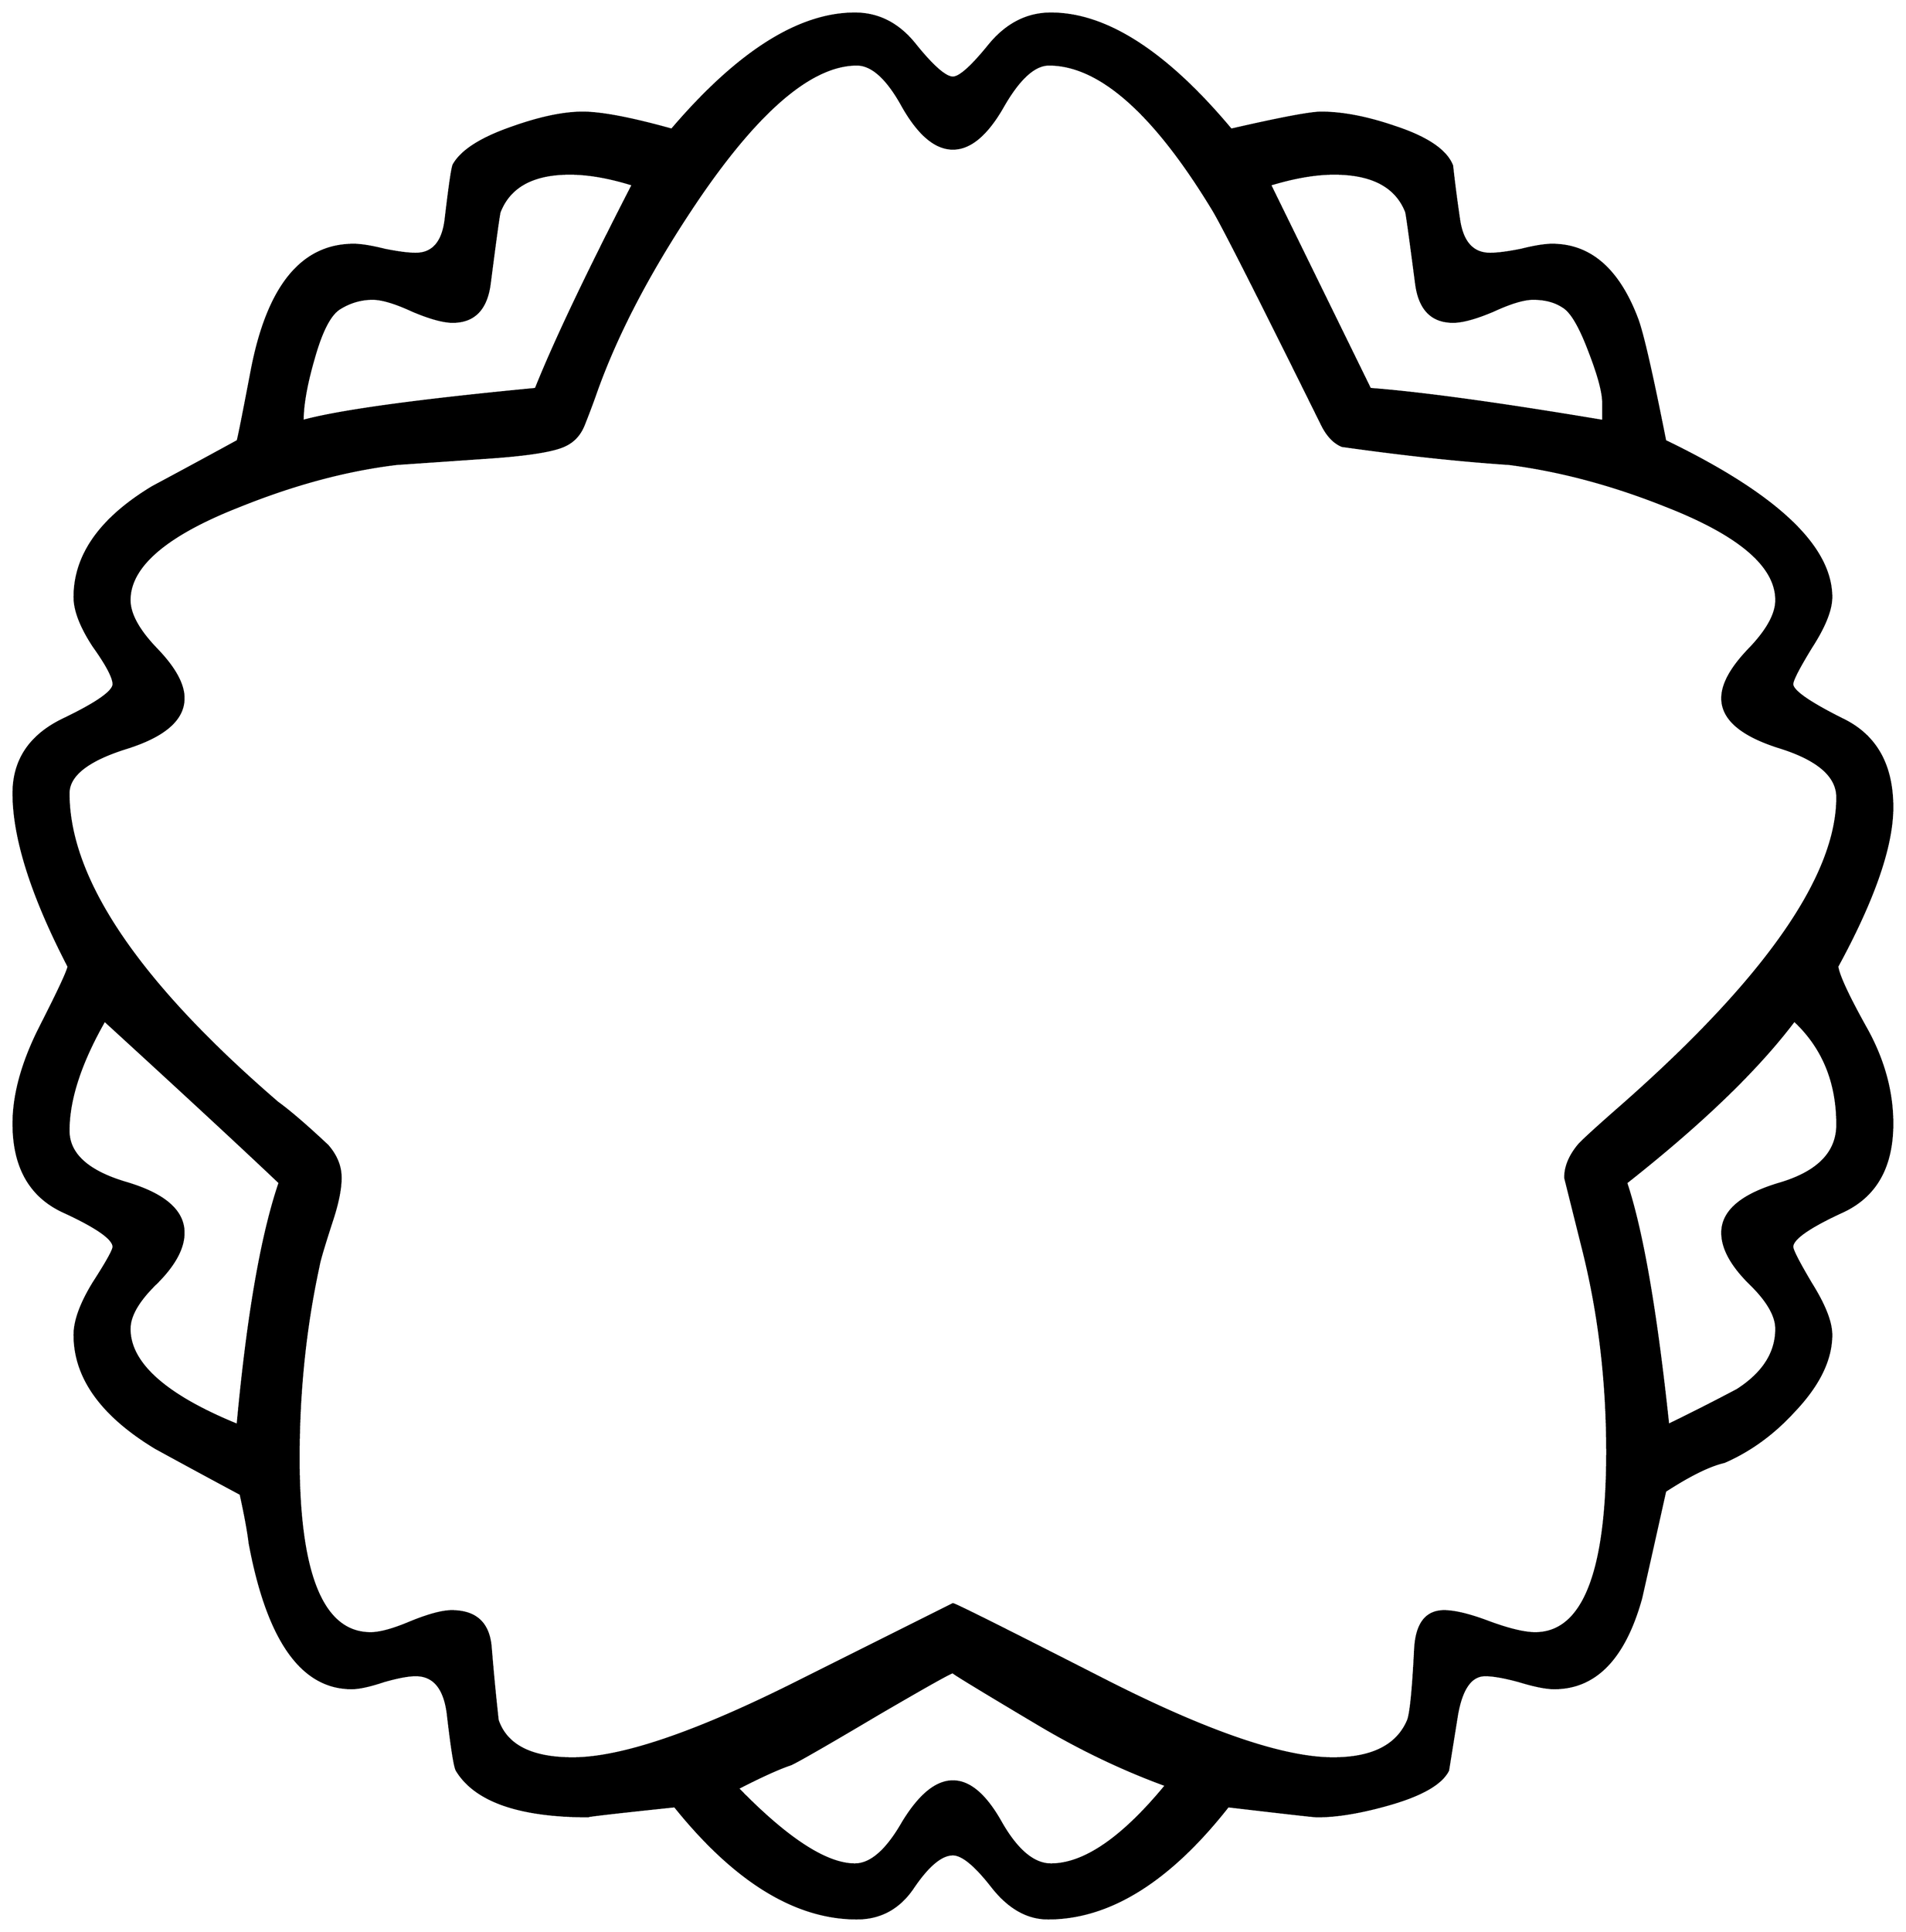 


\begin{tikzpicture}[y=0.80pt, x=0.80pt, yscale=-1.0, xscale=1.0, inner sep=0pt, outer sep=0pt]
\begin{scope}[shift={(100.0,1723.0)},nonzero rule]
  \path[draw=.,fill=.,line width=1.600pt] (1960.0,-442.0) ..
    controls (1960.0,-398.667) and (1943.333,-369.333) ..
    (1910.0,-354.0) .. controls (1876.667,-338.667) and
    (1860.0,-327.0) .. (1860.0,-319.0) .. controls
    (1860.0,-315.667) and (1866.333,-303.333) .. (1879.0,-282.0) ..
    controls (1892.333,-260.667) and (1899.0,-243.667) ..
    (1899.0,-231.0) .. controls (1899.0,-206.333) and
    (1886.667,-181.0) .. (1862.0,-155.0) .. controls
    (1841.333,-132.333) and (1818.0,-115.333) .. (1792.0,-104.0) ..
    controls (1777.333,-100.667) and (1757.667,-91.0) ..
    (1733.0,-75.0) .. controls (1725.0,-39.0) and (1717.0,-3.333)
    .. (1709.0,32.0) .. controls (1692.333,92.0) and
    (1663.333,122.0) .. (1622.0,122.0) .. controls (1614.0,122.0)
    and (1602.333,119.667) .. (1587.0,115.0) .. controls
    (1572.333,111.0) and (1561.0,109.0) .. (1553.0,109.0) ..
    controls (1539.0,109.0) and (1529.667,122.0) .. (1525.0,148.0)
    .. controls (1519.0,185.333) and (1516.0,204.0) ..
    (1516.0,204.0) .. controls (1509.333,217.333) and (1489.667,228.667)
    .. (1457.0,238.0) .. controls (1429.0,246.0) and
    (1405.0,250.0) .. (1385.0,250.0) .. controls (1382.333,250.0)
    and (1352.667,246.667) .. (1296.0,240.0) .. controls
    (1237.333,314.667) and (1177.333,352.0) .. (1116.0,352.0) ..
    controls (1095.333,352.0) and (1076.667,341.333) .. (1060.0,320.0)
    .. controls (1043.333,298.667) and (1030.333,288.0) ..
    (1021.0,288.0) .. controls (1009.667,288.0) and (996.667,298.667)
    .. (982.0,320.0) .. controls (968.0,341.333) and (949.0,352.0)
    .. (925.0,352.0) .. controls (863.667,352.0) and (803.0,314.667)
    .. (743.0,240.0) .. controls (679.667,246.667) and (651.0,250.0)
    .. (657.0,250.0) .. controls (587.667,250.0) and (543.667,234.667)
    .. (525.0,204.0) .. controls (523.0,200.667) and (520.0,181.667)
    .. (516.0,147.0) .. controls (512.667,121.667) and (502.0,109.0)
    .. (484.0,109.0) .. controls (476.667,109.0) and (466.0,111.0)
    .. (452.0,115.0) .. controls (438.0,119.667) and (427.333,122.0)
    .. (420.0,122.0) .. controls (370.0,122.0) and (336.0,73.667)
    .. (318.0,-23.0) .. controls (316.667,-34.333) and (313.667,-50.667)
    .. (309.0,-72.0) .. controls (280.333,-87.333) and
    (252.0,-102.667) .. (224.0,-118.0) .. controls (170.0,-150.667)
    and (143.0,-188.333) .. (143.0,-231.0) .. controls
    (143.0,-245.0) and (149.333,-262.333) .. (162.0,-283.0) ..
    controls (175.333,-303.667) and (182.0,-315.667) .. (182.0,-319.0)
    .. controls (182.0,-327.0) and (165.333,-338.667) ..
    (132.0,-354.0) .. controls (98.667,-369.333) and (82.0,-398.667)
    .. (82.0,-442.0) .. controls (82.0,-471.333) and (91.0,-503.667)
    .. (109.0,-539.0) .. controls (127.0,-574.333) and
    (136.333,-594.333) .. (137.0,-599.0) .. controls (100.333,-669.667)
    and (82.0,-727.333) .. (82.0,-772.0) .. controls (82.0,-805.333)
    and (98.667,-830.0) .. (132.0,-846.0) .. controls
    (165.333,-862.0) and (182.0,-873.667) .. (182.0,-881.0) ..
    controls (182.0,-887.667) and (175.333,-900.333) .. (162.0,-919.0)
    .. controls (149.333,-938.333) and (143.0,-954.667) ..
    (143.0,-968.0) .. controls (143.0,-1010.0) and
    (169.0,-1046.667) .. (221.0,-1078.0) .. controls
    (249.667,-1093.333) and (278.0,-1108.667) .. (306.0,-1124.0) ..
    controls (306.667,-1125.333) and (311.333,-1148.667) ..
    (320.0,-1194.0) .. controls (336.0,-1278.0) and
    (370.0,-1320.0) .. (422.0,-1320.0) .. controls
    (429.333,-1320.0) and (439.667,-1318.333) .. (453.0,-1315.0) ..
    controls (466.333,-1312.333) and (476.667,-1311.0) ..
    (484.0,-1311.0) .. controls (501.333,-1311.0) and
    (511.333,-1322.667) .. (514.0,-1346.0) .. controls
    (518.0,-1380.0) and (520.667,-1398.0) .. (522.0,-1400.0) ..
    controls (530.0,-1414.0) and (549.333,-1426.333) ..
    (580.0,-1437.0) .. controls (608.0,-1447.0) and
    (631.667,-1452.0) .. (651.0,-1452.0) .. controls
    (669.667,-1452.0) and (699.333,-1446.333) .. (740.0,-1435.0) ..
    controls (806.0,-1512.333) and (867.0,-1551.0) ..
    (923.0,-1551.0) .. controls (947.0,-1551.0) and
    (967.333,-1540.333) .. (984.0,-1519.0) .. controls
    (1001.333,-1497.667) and (1013.667,-1487.0) .. (1021.0,-1487.0) ..
    controls (1027.667,-1487.0) and (1039.667,-1497.667) ..
    (1057.0,-1519.0) .. controls (1074.333,-1540.333) and
    (1095.0,-1551.0) .. (1119.0,-1551.0) .. controls
    (1174.333,-1551.0) and (1234.333,-1512.333) .. (1299.0,-1435.0) ..
    controls (1348.333,-1446.333) and (1378.333,-1452.0) ..
    (1389.0,-1452.0) .. controls (1410.333,-1452.0) and
    (1434.667,-1447.333) .. (1462.0,-1438.0) .. controls
    (1494.667,-1427.333) and (1514.0,-1414.333) .. (1520.0,-1399.0) ..
    controls (1522.0,-1381.0) and (1524.333,-1363.0) ..
    (1527.0,-1345.0) .. controls (1530.333,-1322.333) and
    (1540.667,-1311.0) .. (1558.0,-1311.0) .. controls
    (1565.333,-1311.0) and (1575.667,-1312.333) .. (1589.0,-1315.0) ..
    controls (1602.333,-1318.333) and (1612.667,-1320.0) ..
    (1620.0,-1320.0) .. controls (1658.0,-1320.0) and
    (1686.333,-1295.333) .. (1705.0,-1246.0) .. controls
    (1710.333,-1232.0) and (1719.667,-1191.333) .. (1733.0,-1124.0) ..
    controls (1843.667,-1070.667) and (1899.0,-1018.667) ..
    (1899.0,-968.0) .. controls (1899.0,-955.333) and
    (1892.333,-938.667) .. (1879.0,-918.0) .. controls
    (1866.333,-897.333) and (1860.0,-885.0) .. (1860.0,-881.0) ..
    controls (1860.0,-874.333) and (1876.667,-862.667) ..
    (1910.0,-846.0) .. controls (1943.333,-830.0) and
    (1960.0,-800.667) .. (1960.0,-758.0) .. controls
    (1960.0,-719.333) and (1941.667,-666.333) .. (1905.0,-599.0) ..
    controls (1906.333,-589.667) and (1916.333,-568.333) ..
    (1935.0,-535.0) .. controls (1951.667,-504.333) and
    (1960.0,-473.333) .. (1960.0,-442.0) -- cycle(1671.0,-1144.0)
    -- (1671.0,-1162.0) .. controls (1671.0,-1172.667) and
    (1666.333,-1190.0) .. (1657.0,-1214.0) .. controls
    (1647.667,-1238.667) and (1639.0,-1253.333) .. (1631.0,-1258.0) ..
    controls (1623.0,-1263.333) and (1613.0,-1266.0) ..
    (1601.0,-1266.0) .. controls (1591.667,-1266.0) and
    (1578.333,-1262.0) .. (1561.0,-1254.0) .. controls
    (1543.667,-1246.667) and (1530.333,-1243.0) .. (1521.0,-1243.0) ..
    controls (1499.667,-1243.0) and (1487.333,-1255.667) ..
    (1484.0,-1281.0) .. controls (1478.0,-1327.0) and
    (1474.667,-1351.0) .. (1474.0,-1353.0) .. controls
    (1464.0,-1378.333) and (1440.0,-1391.0) .. (1402.0,-1391.0) ..
    controls (1383.333,-1391.0) and (1362.0,-1387.333) ..
    (1338.0,-1380.0) -- (1438.0,-1176.0) .. controls
    (1490.0,-1172.0) and (1567.667,-1161.333) .. (1671.0,-1144.0) --
    cycle(1905.0,-441.0) .. controls (1905.0,-483.667) and
    (1890.667,-518.333) .. (1862.0,-545.0) .. controls
    (1825.333,-496.333) and (1769.333,-442.333) .. (1694.0,-383.0) ..
    controls (1710.0,-335.0) and (1724.0,-254.333) ..
    (1736.0,-141.0) .. controls (1759.333,-152.333) and
    (1782.333,-164.0) .. (1805.0,-176.0) .. controls
    (1831.0,-192.667) and (1844.0,-213.0) .. (1844.0,-237.0) ..
    controls (1844.0,-250.333) and (1835.0,-265.667) ..
    (1817.0,-283.0) .. controls (1799.0,-301.0) and
    (1790.0,-317.667) .. (1790.0,-333.0) .. controls
    (1790.0,-354.333) and (1809.0,-370.667) .. (1847.0,-382.0) ..
    controls (1885.667,-393.333) and (1905.0,-413.0) ..
    (1905.0,-441.0) -- cycle(701.0,-1380.0) .. controls
    (677.667,-1387.333) and (656.667,-1391.0) .. (638.0,-1391.0) ..
    controls (601.333,-1391.0) and (578.0,-1378.333) ..
    (568.0,-1353.0) .. controls (567.333,-1351.667) and
    (564.0,-1327.667) .. (558.0,-1281.0) .. controls
    (554.667,-1255.667) and (542.333,-1243.0) .. (521.0,-1243.0) ..
    controls (511.667,-1243.0) and (498.333,-1246.667) ..
    (481.0,-1254.0) .. controls (463.667,-1262.0) and
    (450.333,-1266.0) .. (441.0,-1266.0) .. controls
    (429.667,-1266.0) and (419.0,-1263.0) .. (409.0,-1257.0) ..
    controls (399.0,-1251.667) and (390.0,-1234.667) ..
    (382.0,-1206.0) .. controls (374.667,-1180.667) and
    (371.0,-1160.0) .. (371.0,-1144.0) .. controls
    (407.667,-1154.0) and (485.333,-1164.667) .. (604.0,-1176.0) ..
    controls (622.667,-1222.667) and (655.0,-1290.667) ..
    (701.0,-1380.0) -- cycle(1905.0,-768.0) .. controls
    (1905.0,-789.333) and (1885.667,-806.0) .. (1847.0,-818.0) ..
    controls (1809.0,-830.0) and (1790.0,-846.333) ..
    (1790.0,-867.0) .. controls (1790.0,-881.0) and
    (1799.0,-897.333) .. (1817.0,-916.0) .. controls
    (1835.0,-934.667) and (1844.0,-951.0) .. (1844.0,-965.0) ..
    controls (1844.0,-999.0) and (1807.333,-1030.333) ..
    (1734.0,-1059.0) .. controls (1680.667,-1080.333) and
    (1628.333,-1094.333) .. (1577.0,-1101.0) .. controls
    (1527.0,-1104.333) and (1471.333,-1110.333) .. (1410.0,-1119.0) ..
    controls (1402.0,-1122.333) and (1395.333,-1129.333) ..
    (1390.0,-1140.0) .. controls (1326.667,-1268.0) and
    (1290.333,-1339.667) .. (1281.0,-1355.0) .. controls
    (1222.333,-1451.667) and (1167.667,-1500.0) .. (1117.0,-1500.0) ..
    controls (1102.333,-1500.0) and (1087.0,-1486.0) ..
    (1071.0,-1458.0) .. controls (1055.0,-1430.0) and
    (1038.333,-1416.0) .. (1021.0,-1416.0) .. controls
    (1003.667,-1416.0) and (987.0,-1430.0) .. (971.0,-1458.0) ..
    controls (955.667,-1486.0) and (940.333,-1500.0) ..
    (925.0,-1500.0) .. controls (880.333,-1500.0) and
    (827.667,-1455.667) .. (767.0,-1367.0) .. controls
    (719.0,-1296.333) and (684.333,-1230.333) .. (663.0,-1169.0) ..
    controls (659.667,-1159.667) and (656.0,-1150.0) ..
    (652.0,-1140.0) .. controls (648.0,-1130.0) and
    (641.333,-1123.0) .. (632.0,-1119.0) .. controls
    (620.0,-1113.667) and (593.333,-1109.667) .. (552.0,-1107.0) ..
    controls (523.333,-1105.0) and (494.333,-1103.0) ..
    (465.0,-1101.0) .. controls (415.0,-1095.0) and
    (362.667,-1081.0) .. (308.0,-1059.0) .. controls
    (234.667,-1030.333) and (198.0,-999.0) .. (198.0,-965.0) ..
    controls (198.0,-951.0) and (207.0,-934.667) .. (225.0,-916.0)
    .. controls (243.0,-897.333) and (252.0,-881.0) ..
    (252.0,-867.0) .. controls (252.0,-845.667) and (232.667,-829.0)
    .. (194.0,-817.0) .. controls (156.0,-805.0) and
    (137.0,-790.0) .. (137.0,-772.0) .. controls (137.0,-686.0)
    and (206.667,-583.0) .. (346.0,-463.0) .. controls
    (358.0,-454.333) and (374.667,-440.0) .. (396.0,-420.0) ..
    controls (404.667,-410.0) and (409.0,-399.333) .. (409.0,-388.0)
    .. controls (409.0,-376.667) and (406.0,-362.0) ..
    (400.0,-344.0) .. controls (392.0,-319.333) and (387.667,-304.667)
    .. (387.0,-300.0) .. controls (373.667,-238.667) and
    (367.0,-174.667) .. (367.0,-108.0) .. controls (367.0,8.667) and
    (391.0,67.0) .. (439.0,67.0) .. controls (448.333,67.0) and
    (461.667,63.333) .. (479.0,56.0) .. controls (497.0,48.667) and
    (510.667,45.0) .. (520.0,45.0) .. controls (544.0,45.0) and
    (557.0,57.0) .. (559.0,81.0) .. controls (561.0,105.667) and
    (563.333,130.0) .. (566.0,154.0) .. controls (574.667,179.333) and
    (599.667,192.0) .. (641.0,192.0) .. controls (689.667,192.0) and
    (765.0,166.333) .. (867.0,115.0) .. controls (969.667,63.667) and
    (1021.0,38.0) .. (1021.0,38.0) .. controls (1023.0,38.0) and
    (1074.333,63.667) .. (1175.0,115.0) .. controls (1276.333,166.333)
    and (1351.667,192.0) .. (1401.0,192.0) .. controls
    (1440.333,192.0) and (1465.333,179.333) .. (1476.0,154.0) ..
    controls (1478.667,146.667) and (1481.0,123.0) .. (1483.0,83.0)
    .. controls (1484.333,57.667) and (1494.0,45.0) .. (1512.0,45.0)
    .. controls (1522.667,45.0) and (1537.667,48.667) .. (1557.0,56.0)
    .. controls (1577.0,63.333) and (1592.333,67.0) .. (1603.0,67.0)
    .. controls (1651.0,67.0) and (1675.0,6.667) ..
    (1675.0,-114.0) .. controls (1675.0,-184.667) and
    (1667.0,-252.0) .. (1651.0,-316.0) .. controls
    (1639.0,-364.0) and (1633.0,-388.0) .. (1633.0,-388.0) ..
    controls (1633.0,-398.667) and (1637.333,-409.333) ..
    (1646.0,-420.0) .. controls (1649.333,-424.0) and
    (1662.0,-435.667) .. (1684.0,-455.0) .. controls
    (1831.333,-583.667) and (1905.0,-688.0) .. (1905.0,-768.0) --
    cycle(1234.0,219.0) .. controls (1190.0,203.0) and
    (1146.333,182.0) .. (1103.0,156.0) .. controls (1047.0,122.667)
    and (1019.667,106.0) .. (1021.0,106.0) .. controls
    (1019.0,106.0) and (994.0,120.0) .. (946.0,148.0) ..
    controls (895.333,178.0) and (866.333,194.667) .. (859.0,198.0) ..
    controls (847.0,202.0) and (829.333,210.0) .. (806.0,222.0) ..
    controls (855.333,272.667) and (894.333,298.0) .. (923.0,298.0) ..
    controls (939.0,298.0) and (955.0,284.0) .. (971.0,256.0) ..
    controls (987.667,228.667) and (1004.333,215.0) .. (1021.0,215.0)
    .. controls (1037.667,215.0) and (1053.667,228.667) ..
    (1069.0,256.0) .. controls (1085.0,284.0) and (1101.667,298.0)
    .. (1119.0,298.0) .. controls (1152.333,298.0) and
    (1190.667,271.667) .. (1234.0,219.0) -- cycle(348.0,-383.0) ..
    controls (309.333,-419.667) and (251.0,-473.667) .. (173.0,-545.0)
    .. controls (149.0,-503.0) and (137.0,-466.333) ..
    (137.0,-435.0) .. controls (137.0,-411.667) and (156.0,-394.333)
    .. (194.0,-383.0) .. controls (232.667,-371.667) and
    (252.0,-355.0) .. (252.0,-333.0) .. controls (252.0,-317.667)
    and (243.0,-301.0) .. (225.0,-283.0) .. controls
    (207.0,-265.667) and (198.0,-250.333) .. (198.0,-237.0) ..
    controls (198.0,-202.333) and (234.0,-170.333) .. (306.0,-141.0)
    .. controls (316.0,-249.667) and (330.0,-330.333) ..
    (348.0,-383.0) -- cycle;
\end{scope}

\end{tikzpicture}

